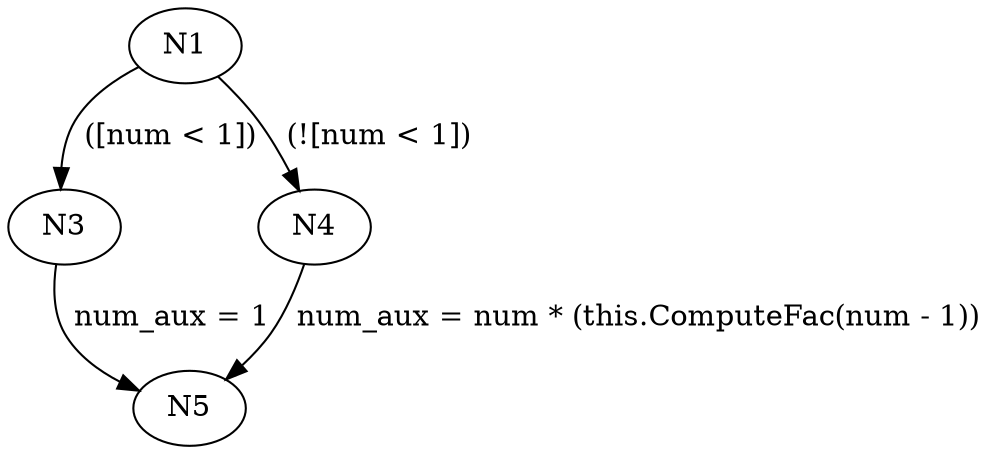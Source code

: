 digraph ComputeFac {
N1 -> N3 [label=" ([num < 1])"];
N3 -> N5 [label=" num_aux = 1"];
N1 -> N4 [label=" (![num < 1])"];
N4 -> N5 [label=" num_aux = num * (this.ComputeFac(num - 1))"];
}

